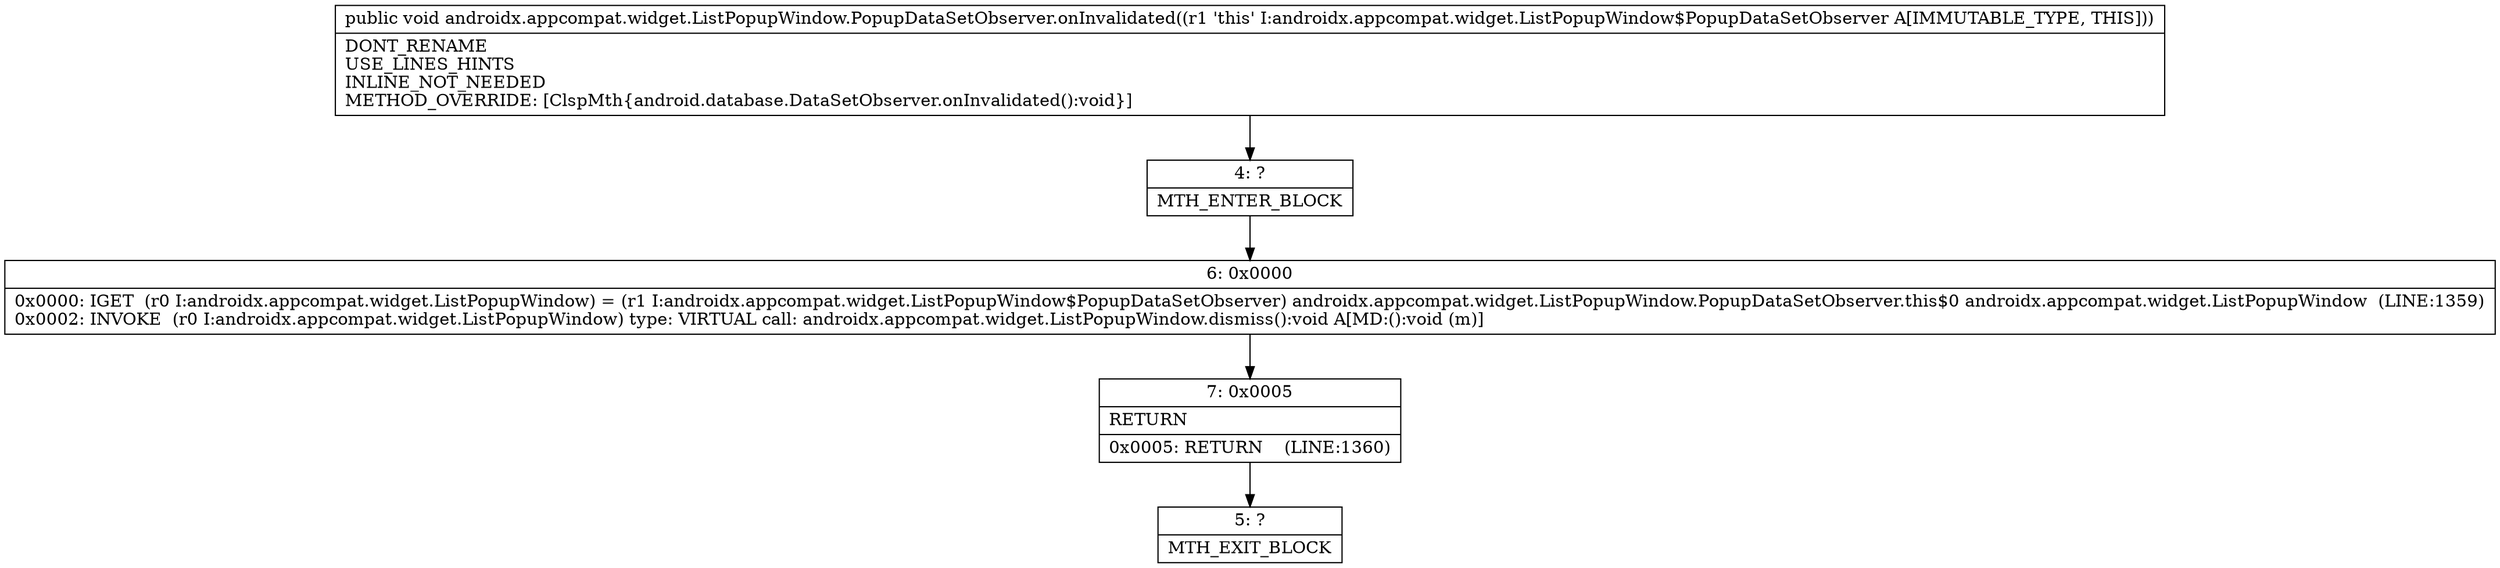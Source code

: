 digraph "CFG forandroidx.appcompat.widget.ListPopupWindow.PopupDataSetObserver.onInvalidated()V" {
Node_4 [shape=record,label="{4\:\ ?|MTH_ENTER_BLOCK\l}"];
Node_6 [shape=record,label="{6\:\ 0x0000|0x0000: IGET  (r0 I:androidx.appcompat.widget.ListPopupWindow) = (r1 I:androidx.appcompat.widget.ListPopupWindow$PopupDataSetObserver) androidx.appcompat.widget.ListPopupWindow.PopupDataSetObserver.this$0 androidx.appcompat.widget.ListPopupWindow  (LINE:1359)\l0x0002: INVOKE  (r0 I:androidx.appcompat.widget.ListPopupWindow) type: VIRTUAL call: androidx.appcompat.widget.ListPopupWindow.dismiss():void A[MD:():void (m)]\l}"];
Node_7 [shape=record,label="{7\:\ 0x0005|RETURN\l|0x0005: RETURN    (LINE:1360)\l}"];
Node_5 [shape=record,label="{5\:\ ?|MTH_EXIT_BLOCK\l}"];
MethodNode[shape=record,label="{public void androidx.appcompat.widget.ListPopupWindow.PopupDataSetObserver.onInvalidated((r1 'this' I:androidx.appcompat.widget.ListPopupWindow$PopupDataSetObserver A[IMMUTABLE_TYPE, THIS]))  | DONT_RENAME\lUSE_LINES_HINTS\lINLINE_NOT_NEEDED\lMETHOD_OVERRIDE: [ClspMth\{android.database.DataSetObserver.onInvalidated():void\}]\l}"];
MethodNode -> Node_4;Node_4 -> Node_6;
Node_6 -> Node_7;
Node_7 -> Node_5;
}

